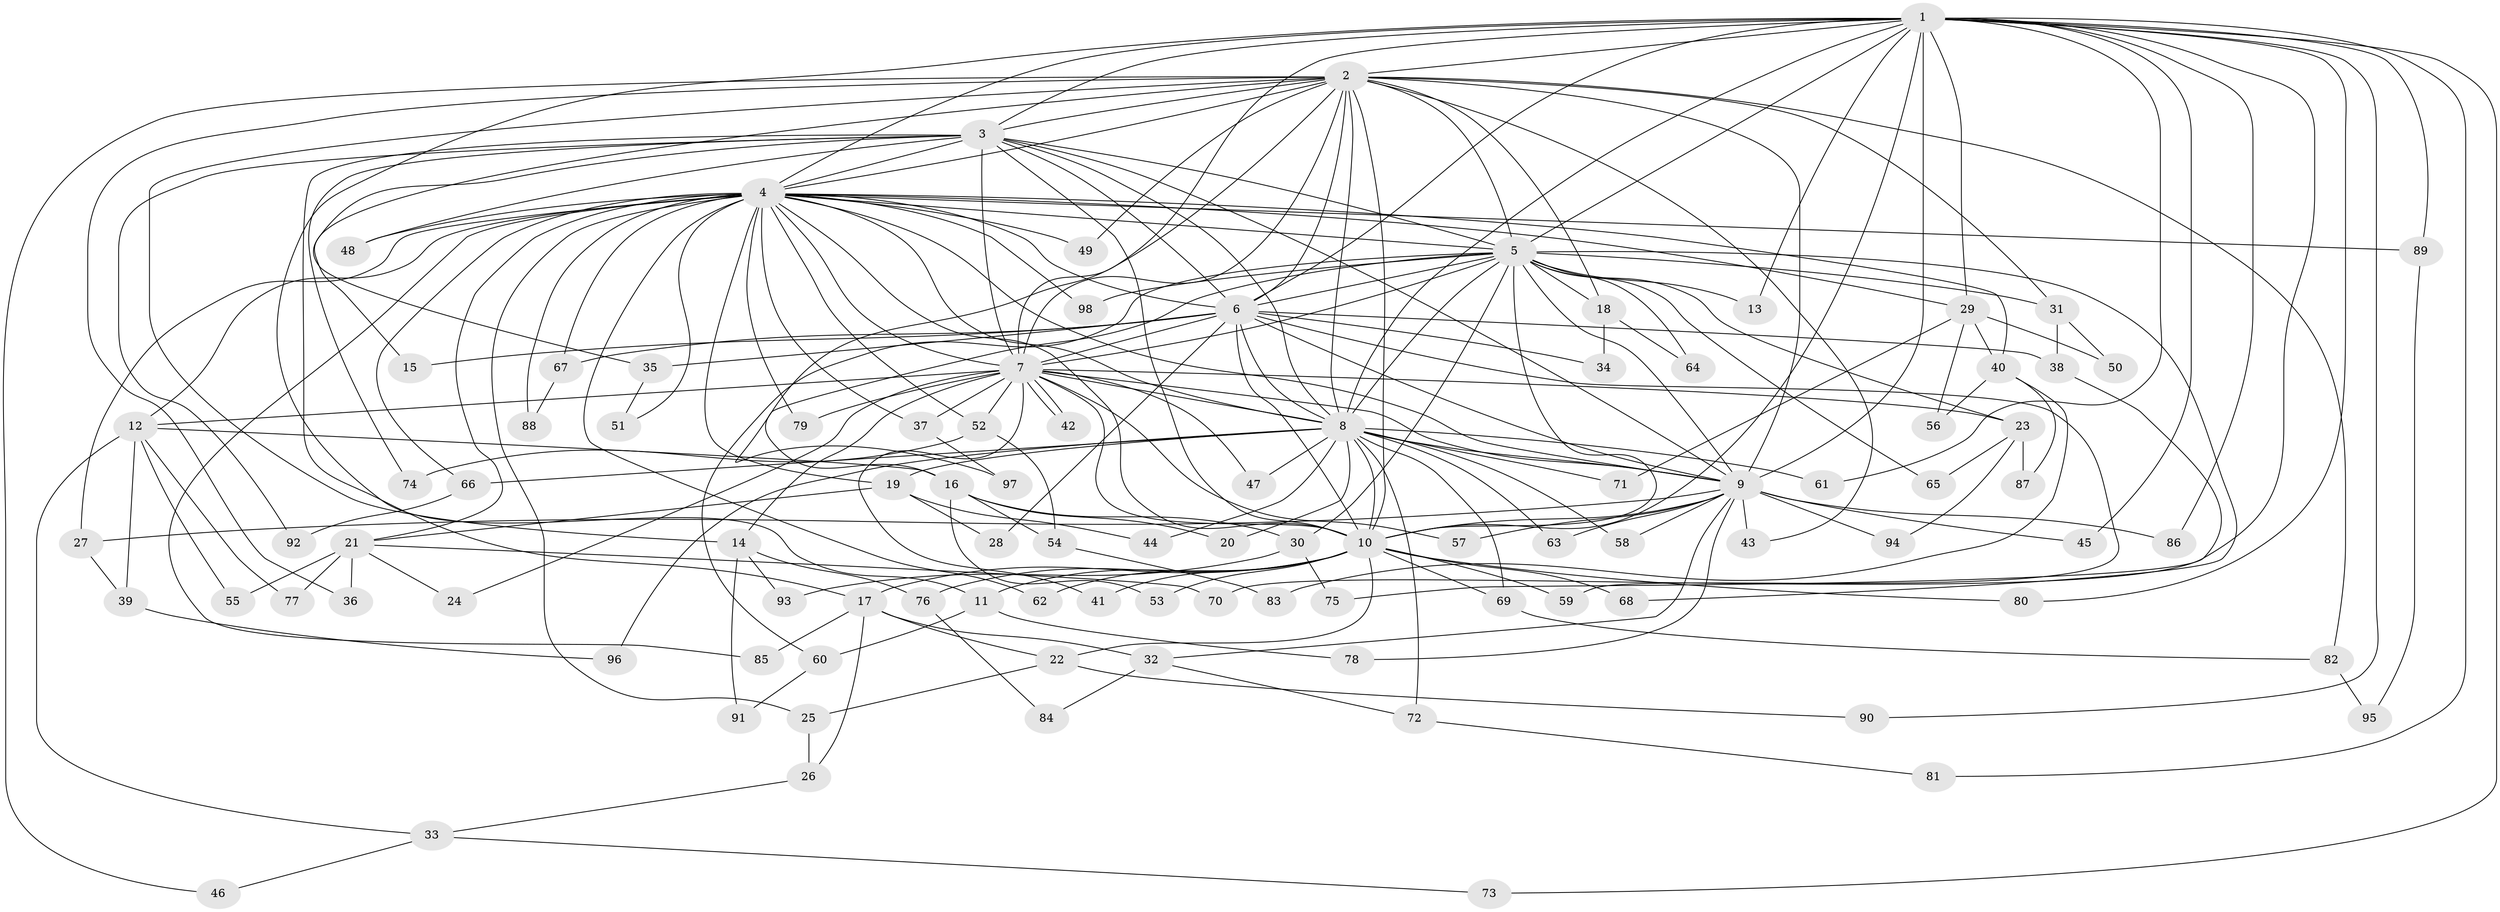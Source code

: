 // coarse degree distribution, {28: 0.014084507042253521, 17: 0.04225352112676056, 12: 0.014084507042253521, 24: 0.014084507042253521, 15: 0.014084507042253521, 18: 0.028169014084507043, 4: 0.11267605633802817, 8: 0.014084507042253521, 2: 0.4647887323943662, 6: 0.028169014084507043, 5: 0.04225352112676056, 3: 0.18309859154929578, 7: 0.014084507042253521, 1: 0.014084507042253521}
// Generated by graph-tools (version 1.1) at 2025/23/03/03/25 07:23:37]
// undirected, 98 vertices, 221 edges
graph export_dot {
graph [start="1"]
  node [color=gray90,style=filled];
  1;
  2;
  3;
  4;
  5;
  6;
  7;
  8;
  9;
  10;
  11;
  12;
  13;
  14;
  15;
  16;
  17;
  18;
  19;
  20;
  21;
  22;
  23;
  24;
  25;
  26;
  27;
  28;
  29;
  30;
  31;
  32;
  33;
  34;
  35;
  36;
  37;
  38;
  39;
  40;
  41;
  42;
  43;
  44;
  45;
  46;
  47;
  48;
  49;
  50;
  51;
  52;
  53;
  54;
  55;
  56;
  57;
  58;
  59;
  60;
  61;
  62;
  63;
  64;
  65;
  66;
  67;
  68;
  69;
  70;
  71;
  72;
  73;
  74;
  75;
  76;
  77;
  78;
  79;
  80;
  81;
  82;
  83;
  84;
  85;
  86;
  87;
  88;
  89;
  90;
  91;
  92;
  93;
  94;
  95;
  96;
  97;
  98;
  1 -- 2;
  1 -- 3;
  1 -- 4;
  1 -- 5;
  1 -- 6;
  1 -- 7;
  1 -- 8;
  1 -- 9;
  1 -- 10;
  1 -- 11;
  1 -- 13;
  1 -- 29;
  1 -- 45;
  1 -- 61;
  1 -- 70;
  1 -- 73;
  1 -- 80;
  1 -- 81;
  1 -- 86;
  1 -- 89;
  1 -- 90;
  2 -- 3;
  2 -- 4;
  2 -- 5;
  2 -- 6;
  2 -- 7;
  2 -- 8;
  2 -- 9;
  2 -- 10;
  2 -- 14;
  2 -- 18;
  2 -- 31;
  2 -- 35;
  2 -- 36;
  2 -- 43;
  2 -- 46;
  2 -- 49;
  2 -- 82;
  2 -- 97;
  3 -- 4;
  3 -- 5;
  3 -- 6;
  3 -- 7;
  3 -- 8;
  3 -- 9;
  3 -- 10;
  3 -- 15;
  3 -- 17;
  3 -- 48;
  3 -- 74;
  3 -- 92;
  4 -- 5;
  4 -- 6;
  4 -- 7;
  4 -- 8;
  4 -- 9;
  4 -- 10;
  4 -- 12;
  4 -- 19;
  4 -- 21;
  4 -- 25;
  4 -- 27;
  4 -- 29;
  4 -- 37;
  4 -- 40;
  4 -- 48;
  4 -- 49;
  4 -- 51;
  4 -- 52;
  4 -- 62;
  4 -- 66;
  4 -- 67;
  4 -- 79;
  4 -- 85;
  4 -- 88;
  4 -- 89;
  4 -- 98;
  5 -- 6;
  5 -- 7;
  5 -- 8;
  5 -- 9;
  5 -- 10;
  5 -- 13;
  5 -- 16;
  5 -- 18;
  5 -- 23;
  5 -- 30;
  5 -- 31;
  5 -- 60;
  5 -- 64;
  5 -- 65;
  5 -- 68;
  5 -- 98;
  6 -- 7;
  6 -- 8;
  6 -- 9;
  6 -- 10;
  6 -- 15;
  6 -- 28;
  6 -- 34;
  6 -- 35;
  6 -- 38;
  6 -- 59;
  6 -- 67;
  7 -- 8;
  7 -- 9;
  7 -- 10;
  7 -- 12;
  7 -- 14;
  7 -- 23;
  7 -- 24;
  7 -- 37;
  7 -- 41;
  7 -- 42;
  7 -- 42;
  7 -- 47;
  7 -- 52;
  7 -- 57;
  7 -- 79;
  8 -- 9;
  8 -- 10;
  8 -- 19;
  8 -- 20;
  8 -- 44;
  8 -- 47;
  8 -- 58;
  8 -- 61;
  8 -- 63;
  8 -- 66;
  8 -- 69;
  8 -- 71;
  8 -- 72;
  8 -- 96;
  9 -- 10;
  9 -- 27;
  9 -- 32;
  9 -- 43;
  9 -- 45;
  9 -- 57;
  9 -- 58;
  9 -- 63;
  9 -- 78;
  9 -- 86;
  9 -- 94;
  10 -- 11;
  10 -- 17;
  10 -- 22;
  10 -- 41;
  10 -- 53;
  10 -- 59;
  10 -- 62;
  10 -- 68;
  10 -- 69;
  10 -- 76;
  10 -- 80;
  11 -- 60;
  11 -- 78;
  12 -- 16;
  12 -- 33;
  12 -- 39;
  12 -- 55;
  12 -- 77;
  14 -- 76;
  14 -- 91;
  14 -- 93;
  16 -- 20;
  16 -- 30;
  16 -- 53;
  16 -- 54;
  17 -- 22;
  17 -- 26;
  17 -- 32;
  17 -- 85;
  18 -- 34;
  18 -- 64;
  19 -- 21;
  19 -- 28;
  19 -- 44;
  21 -- 24;
  21 -- 36;
  21 -- 55;
  21 -- 70;
  21 -- 77;
  22 -- 25;
  22 -- 90;
  23 -- 65;
  23 -- 87;
  23 -- 94;
  25 -- 26;
  26 -- 33;
  27 -- 39;
  29 -- 40;
  29 -- 50;
  29 -- 56;
  29 -- 71;
  30 -- 75;
  30 -- 93;
  31 -- 38;
  31 -- 50;
  32 -- 72;
  32 -- 84;
  33 -- 46;
  33 -- 73;
  35 -- 51;
  37 -- 97;
  38 -- 75;
  39 -- 96;
  40 -- 56;
  40 -- 83;
  40 -- 87;
  52 -- 54;
  52 -- 74;
  54 -- 83;
  60 -- 91;
  66 -- 92;
  67 -- 88;
  69 -- 82;
  72 -- 81;
  76 -- 84;
  82 -- 95;
  89 -- 95;
}
